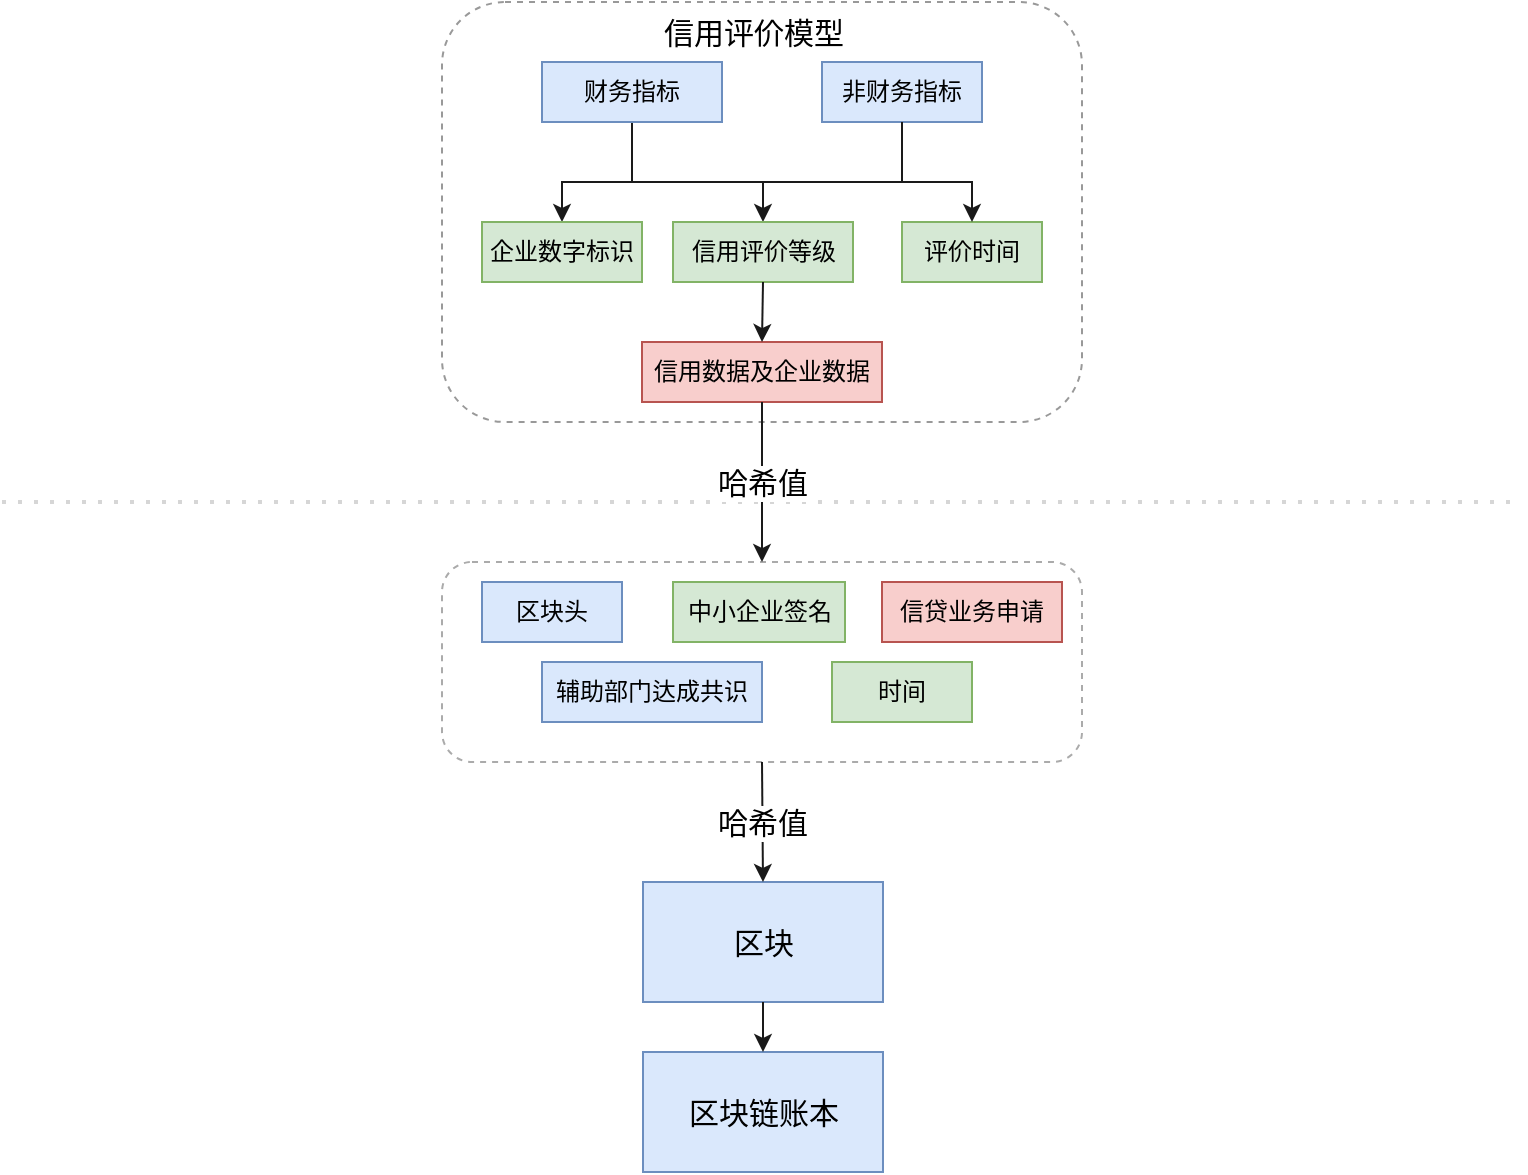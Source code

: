 <mxfile version="20.2.7" type="github">
  <diagram id="YE6wi1rzTRGx_XcYo57Y" name="第 1 页">
    <mxGraphModel dx="1213" dy="717" grid="1" gridSize="10" guides="1" tooltips="1" connect="1" arrows="1" fold="1" page="1" pageScale="1" pageWidth="827" pageHeight="1169" math="0" shadow="0">
      <root>
        <mxCell id="0" />
        <mxCell id="1" parent="0" />
        <mxCell id="CQZ54zgjUK83hAeRp2dm-1" value="" style="endArrow=none;dashed=1;html=1;dashPattern=1 3;strokeWidth=2;rounded=0;strokeColor=#D6D6D6;" edge="1" parent="1">
          <mxGeometry width="50" height="50" relative="1" as="geometry">
            <mxPoint x="20" y="280" as="sourcePoint" />
            <mxPoint x="780" y="280" as="targetPoint" />
          </mxGeometry>
        </mxCell>
        <mxCell id="CQZ54zgjUK83hAeRp2dm-2" value="" style="rounded=1;whiteSpace=wrap;html=1;dashed=1;strokeColor=#999999;" vertex="1" parent="1">
          <mxGeometry x="240" y="30" width="320" height="210" as="geometry" />
        </mxCell>
        <mxCell id="CQZ54zgjUK83hAeRp2dm-25" style="edgeStyle=orthogonalEdgeStyle;rounded=0;orthogonalLoop=1;jettySize=auto;html=1;exitX=0.5;exitY=1;exitDx=0;exitDy=0;entryX=0.5;entryY=0;entryDx=0;entryDy=0;fontSize=15;strokeColor=#1A1A1A;" edge="1" parent="1" source="CQZ54zgjUK83hAeRp2dm-3" target="CQZ54zgjUK83hAeRp2dm-7">
          <mxGeometry relative="1" as="geometry">
            <Array as="points">
              <mxPoint x="300" y="120" />
              <mxPoint x="270" y="120" />
            </Array>
          </mxGeometry>
        </mxCell>
        <mxCell id="CQZ54zgjUK83hAeRp2dm-3" value="财务指标" style="rounded=0;whiteSpace=wrap;html=1;fillColor=#dae8fc;strokeColor=#6c8ebf;" vertex="1" parent="1">
          <mxGeometry x="290" y="60" width="90" height="30" as="geometry" />
        </mxCell>
        <mxCell id="CQZ54zgjUK83hAeRp2dm-5" value="非财务指标" style="rounded=0;whiteSpace=wrap;html=1;fillColor=#dae8fc;strokeColor=#6c8ebf;" vertex="1" parent="1">
          <mxGeometry x="430" y="60" width="80" height="30" as="geometry" />
        </mxCell>
        <mxCell id="CQZ54zgjUK83hAeRp2dm-7" value="企业数字标识" style="rounded=0;whiteSpace=wrap;html=1;fillColor=#d5e8d4;strokeColor=#82b366;" vertex="1" parent="1">
          <mxGeometry x="260" y="140" width="80" height="30" as="geometry" />
        </mxCell>
        <mxCell id="CQZ54zgjUK83hAeRp2dm-29" style="edgeStyle=orthogonalEdgeStyle;rounded=0;orthogonalLoop=1;jettySize=auto;html=1;fontSize=15;strokeColor=#1A1A1A;entryX=0.5;entryY=0;entryDx=0;entryDy=0;exitX=0.5;exitY=1;exitDx=0;exitDy=0;" edge="1" parent="1" source="CQZ54zgjUK83hAeRp2dm-5" target="CQZ54zgjUK83hAeRp2dm-8">
          <mxGeometry relative="1" as="geometry">
            <mxPoint x="480" y="90" as="targetPoint" />
            <Array as="points">
              <mxPoint x="480" y="120" />
              <mxPoint x="390" y="120" />
            </Array>
          </mxGeometry>
        </mxCell>
        <mxCell id="CQZ54zgjUK83hAeRp2dm-8" value="信用评价等级" style="rounded=0;whiteSpace=wrap;html=1;fillColor=#d5e8d4;strokeColor=#82b366;" vertex="1" parent="1">
          <mxGeometry x="355.5" y="140" width="90" height="30" as="geometry" />
        </mxCell>
        <mxCell id="CQZ54zgjUK83hAeRp2dm-9" value="评价时间" style="rounded=0;whiteSpace=wrap;html=1;fillColor=#d5e8d4;strokeColor=#82b366;" vertex="1" parent="1">
          <mxGeometry x="470" y="140" width="70" height="30" as="geometry" />
        </mxCell>
        <mxCell id="CQZ54zgjUK83hAeRp2dm-10" value="信用数据及企业数据" style="rounded=0;whiteSpace=wrap;html=1;fillColor=#f8cecc;strokeColor=#b85450;" vertex="1" parent="1">
          <mxGeometry x="340" y="200" width="120" height="30" as="geometry" />
        </mxCell>
        <mxCell id="CQZ54zgjUK83hAeRp2dm-11" value="&lt;font style=&quot;font-size: 15px;&quot;&gt;信用评价模型&lt;/font&gt;" style="text;html=1;strokeColor=none;fillColor=none;align=center;verticalAlign=middle;whiteSpace=wrap;rounded=0;" vertex="1" parent="1">
          <mxGeometry x="345.5" y="30" width="100" height="30" as="geometry" />
        </mxCell>
        <mxCell id="CQZ54zgjUK83hAeRp2dm-12" value="" style="rounded=1;whiteSpace=wrap;html=1;dashed=1;strokeColor=#ABABAB;" vertex="1" parent="1">
          <mxGeometry x="240" y="310" width="320" height="100" as="geometry" />
        </mxCell>
        <mxCell id="CQZ54zgjUK83hAeRp2dm-13" value="区块头" style="rounded=0;whiteSpace=wrap;html=1;fillColor=#dae8fc;strokeColor=#6c8ebf;" vertex="1" parent="1">
          <mxGeometry x="260" y="320" width="70" height="30" as="geometry" />
        </mxCell>
        <mxCell id="CQZ54zgjUK83hAeRp2dm-14" value="辅助部门达成共识" style="rounded=0;whiteSpace=wrap;html=1;fillColor=#dae8fc;strokeColor=#6c8ebf;" vertex="1" parent="1">
          <mxGeometry x="290" y="360" width="110" height="30" as="geometry" />
        </mxCell>
        <mxCell id="CQZ54zgjUK83hAeRp2dm-15" value="中小企业签名" style="rounded=0;whiteSpace=wrap;html=1;fillColor=#d5e8d4;strokeColor=#82b366;" vertex="1" parent="1">
          <mxGeometry x="355.5" y="320" width="86" height="30" as="geometry" />
        </mxCell>
        <mxCell id="CQZ54zgjUK83hAeRp2dm-16" value="时间" style="rounded=0;whiteSpace=wrap;html=1;fillColor=#d5e8d4;strokeColor=#82b366;" vertex="1" parent="1">
          <mxGeometry x="435" y="360" width="70" height="30" as="geometry" />
        </mxCell>
        <mxCell id="CQZ54zgjUK83hAeRp2dm-18" value="信贷业务申请" style="rounded=0;whiteSpace=wrap;html=1;fillColor=#f8cecc;strokeColor=#b85450;" vertex="1" parent="1">
          <mxGeometry x="460" y="320" width="90" height="30" as="geometry" />
        </mxCell>
        <mxCell id="CQZ54zgjUK83hAeRp2dm-20" value="哈希值" style="endArrow=classic;html=1;rounded=0;fontSize=15;strokeColor=#1A1A1A;exitX=0.5;exitY=1;exitDx=0;exitDy=0;entryX=0.5;entryY=0;entryDx=0;entryDy=0;" edge="1" parent="1" source="CQZ54zgjUK83hAeRp2dm-10" target="CQZ54zgjUK83hAeRp2dm-12">
          <mxGeometry width="50" height="50" relative="1" as="geometry">
            <mxPoint x="430" y="330" as="sourcePoint" />
            <mxPoint x="350" y="290" as="targetPoint" />
          </mxGeometry>
        </mxCell>
        <mxCell id="CQZ54zgjUK83hAeRp2dm-21" value="区块" style="rounded=0;whiteSpace=wrap;html=1;fontSize=15;fillColor=#dae8fc;strokeColor=#6c8ebf;" vertex="1" parent="1">
          <mxGeometry x="340.5" y="470" width="120" height="60" as="geometry" />
        </mxCell>
        <mxCell id="CQZ54zgjUK83hAeRp2dm-22" value="哈希值" style="endArrow=classic;html=1;rounded=0;fontSize=15;strokeColor=#1A1A1A;entryX=0.5;entryY=0;entryDx=0;entryDy=0;exitX=0.5;exitY=1;exitDx=0;exitDy=0;" edge="1" parent="1" source="CQZ54zgjUK83hAeRp2dm-12" target="CQZ54zgjUK83hAeRp2dm-21">
          <mxGeometry width="50" height="50" relative="1" as="geometry">
            <mxPoint x="403" y="420" as="sourcePoint" />
            <mxPoint x="400" y="320" as="targetPoint" />
          </mxGeometry>
        </mxCell>
        <mxCell id="CQZ54zgjUK83hAeRp2dm-23" value="区块链账本" style="rounded=0;whiteSpace=wrap;html=1;fontSize=15;fillColor=#dae8fc;strokeColor=#6c8ebf;" vertex="1" parent="1">
          <mxGeometry x="340.5" y="555" width="120" height="60" as="geometry" />
        </mxCell>
        <mxCell id="CQZ54zgjUK83hAeRp2dm-24" value="" style="endArrow=classic;html=1;rounded=0;fontSize=15;strokeColor=#1A1A1A;entryX=0.5;entryY=0;entryDx=0;entryDy=0;exitX=0.5;exitY=1;exitDx=0;exitDy=0;" edge="1" parent="1" source="CQZ54zgjUK83hAeRp2dm-21" target="CQZ54zgjUK83hAeRp2dm-23">
          <mxGeometry width="50" height="50" relative="1" as="geometry">
            <mxPoint x="430" y="330" as="sourcePoint" />
            <mxPoint x="480" y="280" as="targetPoint" />
          </mxGeometry>
        </mxCell>
        <mxCell id="CQZ54zgjUK83hAeRp2dm-31" value="" style="endArrow=classic;html=1;rounded=0;fontSize=15;strokeColor=#1A1A1A;entryX=0.5;entryY=0;entryDx=0;entryDy=0;" edge="1" parent="1" target="CQZ54zgjUK83hAeRp2dm-9">
          <mxGeometry width="50" height="50" relative="1" as="geometry">
            <mxPoint x="470" y="90" as="sourcePoint" />
            <mxPoint x="480" y="280" as="targetPoint" />
            <Array as="points">
              <mxPoint x="470" y="120" />
              <mxPoint x="505" y="120" />
            </Array>
          </mxGeometry>
        </mxCell>
        <mxCell id="CQZ54zgjUK83hAeRp2dm-32" value="" style="endArrow=classic;html=1;rounded=0;fontSize=15;strokeColor=#1A1A1A;entryX=0.5;entryY=0;entryDx=0;entryDy=0;exitX=0.5;exitY=1;exitDx=0;exitDy=0;" edge="1" parent="1" source="CQZ54zgjUK83hAeRp2dm-8" target="CQZ54zgjUK83hAeRp2dm-10">
          <mxGeometry width="50" height="50" relative="1" as="geometry">
            <mxPoint x="430" y="330" as="sourcePoint" />
            <mxPoint x="480" y="280" as="targetPoint" />
          </mxGeometry>
        </mxCell>
        <mxCell id="CQZ54zgjUK83hAeRp2dm-37" value="" style="endArrow=none;html=1;rounded=0;fontSize=15;strokeColor=#1A1A1A;" edge="1" parent="1">
          <mxGeometry width="50" height="50" relative="1" as="geometry">
            <mxPoint x="330" y="120" as="sourcePoint" />
            <mxPoint x="400" y="120" as="targetPoint" />
          </mxGeometry>
        </mxCell>
      </root>
    </mxGraphModel>
  </diagram>
</mxfile>

